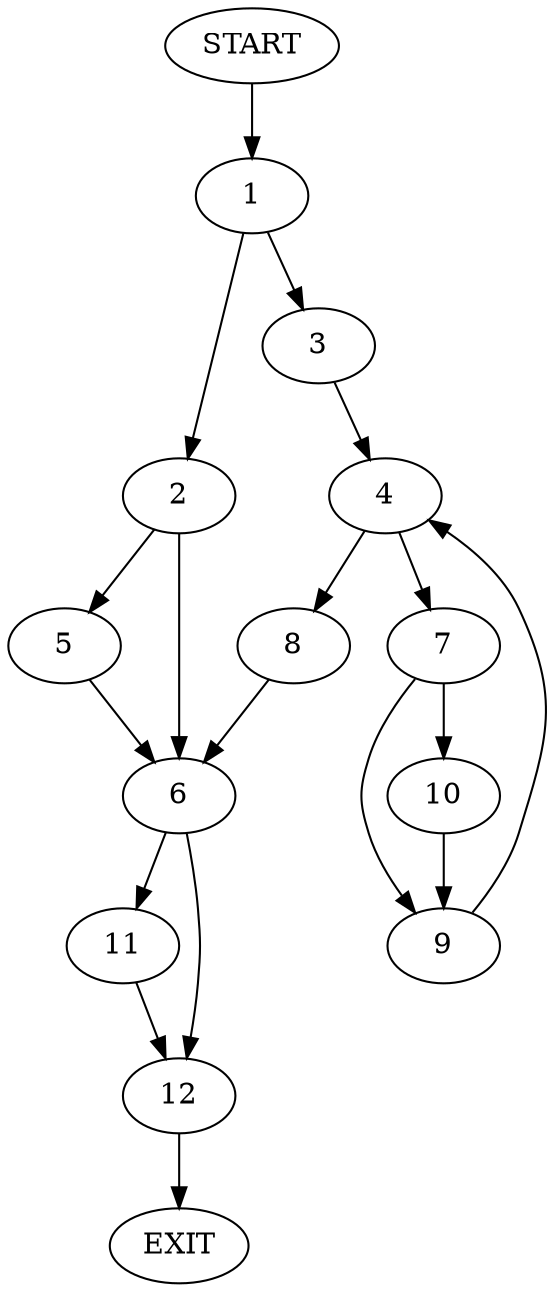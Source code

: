 digraph {
0 [label="START"]
13 [label="EXIT"]
0 -> 1
1 -> 2
1 -> 3
3 -> 4
2 -> 5
2 -> 6
4 -> 7
4 -> 8
7 -> 9
7 -> 10
8 -> 6
10 -> 9
9 -> 4
6 -> 11
6 -> 12
5 -> 6
11 -> 12
12 -> 13
}
